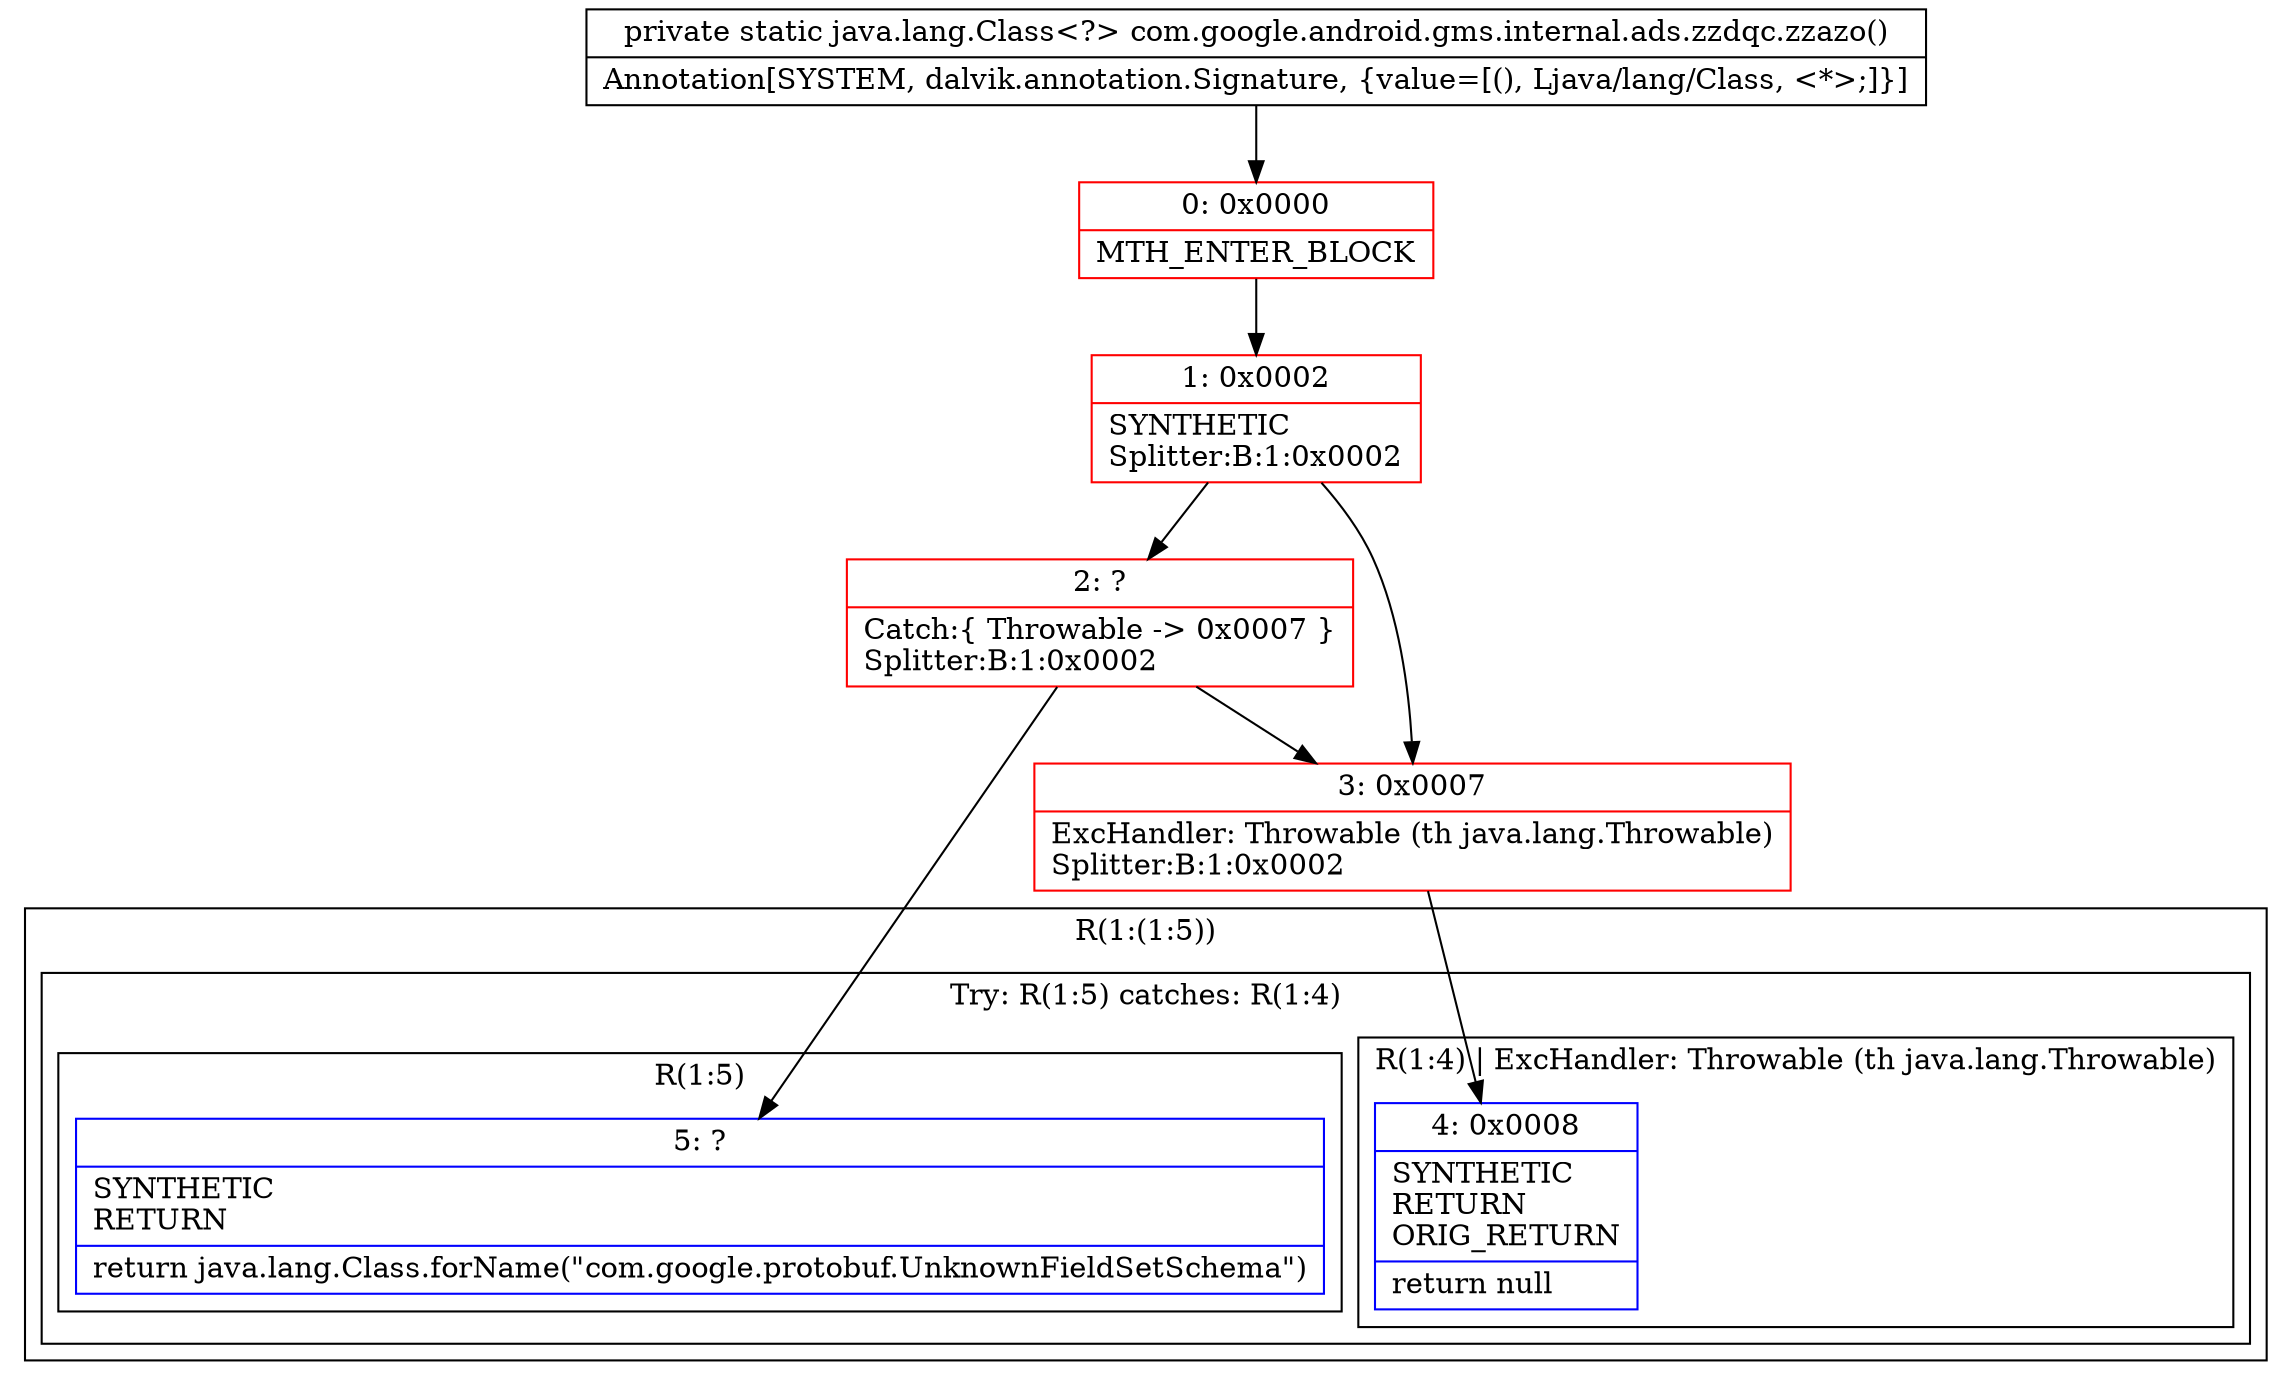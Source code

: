 digraph "CFG forcom.google.android.gms.internal.ads.zzdqc.zzazo()Ljava\/lang\/Class;" {
subgraph cluster_Region_301555158 {
label = "R(1:(1:5))";
node [shape=record,color=blue];
subgraph cluster_TryCatchRegion_746971366 {
label = "Try: R(1:5) catches: R(1:4)";
node [shape=record,color=blue];
subgraph cluster_Region_42547263 {
label = "R(1:5)";
node [shape=record,color=blue];
Node_5 [shape=record,label="{5\:\ ?|SYNTHETIC\lRETURN\l|return java.lang.Class.forName(\"com.google.protobuf.UnknownFieldSetSchema\")\l}"];
}
subgraph cluster_Region_1981973631 {
label = "R(1:4) | ExcHandler: Throwable (th java.lang.Throwable)\l";
node [shape=record,color=blue];
Node_4 [shape=record,label="{4\:\ 0x0008|SYNTHETIC\lRETURN\lORIG_RETURN\l|return null\l}"];
}
}
}
subgraph cluster_Region_1981973631 {
label = "R(1:4) | ExcHandler: Throwable (th java.lang.Throwable)\l";
node [shape=record,color=blue];
Node_4 [shape=record,label="{4\:\ 0x0008|SYNTHETIC\lRETURN\lORIG_RETURN\l|return null\l}"];
}
Node_0 [shape=record,color=red,label="{0\:\ 0x0000|MTH_ENTER_BLOCK\l}"];
Node_1 [shape=record,color=red,label="{1\:\ 0x0002|SYNTHETIC\lSplitter:B:1:0x0002\l}"];
Node_2 [shape=record,color=red,label="{2\:\ ?|Catch:\{ Throwable \-\> 0x0007 \}\lSplitter:B:1:0x0002\l}"];
Node_3 [shape=record,color=red,label="{3\:\ 0x0007|ExcHandler: Throwable (th java.lang.Throwable)\lSplitter:B:1:0x0002\l}"];
MethodNode[shape=record,label="{private static java.lang.Class\<?\> com.google.android.gms.internal.ads.zzdqc.zzazo()  | Annotation[SYSTEM, dalvik.annotation.Signature, \{value=[(), Ljava\/lang\/Class, \<*\>;]\}]\l}"];
MethodNode -> Node_0;
Node_0 -> Node_1;
Node_1 -> Node_2;
Node_1 -> Node_3;
Node_2 -> Node_3;
Node_2 -> Node_5;
Node_3 -> Node_4;
}

